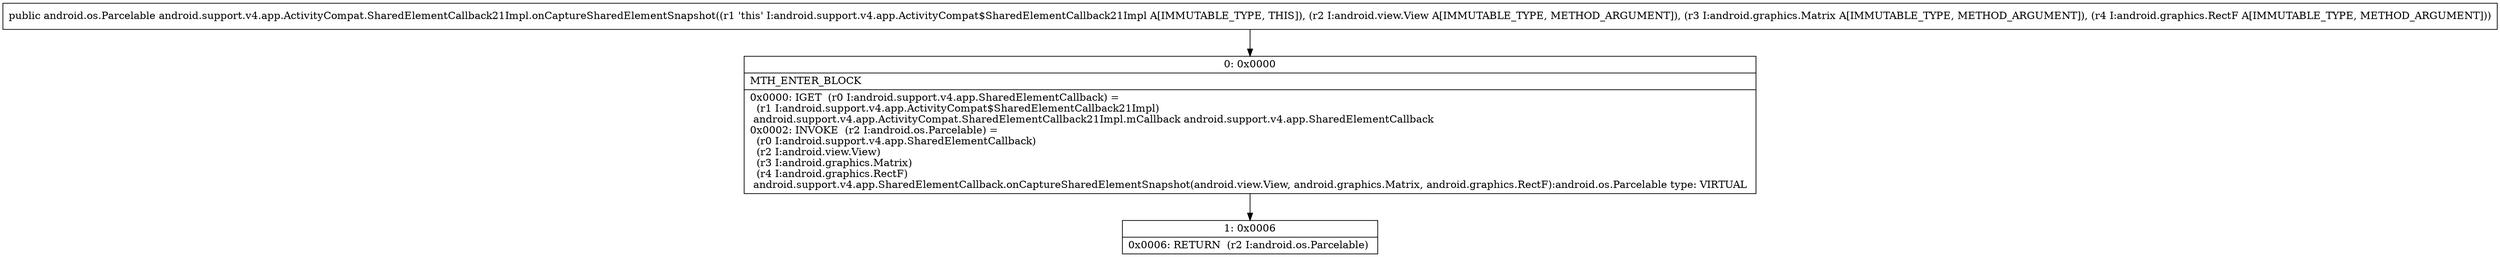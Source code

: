 digraph "CFG forandroid.support.v4.app.ActivityCompat.SharedElementCallback21Impl.onCaptureSharedElementSnapshot(Landroid\/view\/View;Landroid\/graphics\/Matrix;Landroid\/graphics\/RectF;)Landroid\/os\/Parcelable;" {
Node_0 [shape=record,label="{0\:\ 0x0000|MTH_ENTER_BLOCK\l|0x0000: IGET  (r0 I:android.support.v4.app.SharedElementCallback) = \l  (r1 I:android.support.v4.app.ActivityCompat$SharedElementCallback21Impl)\l android.support.v4.app.ActivityCompat.SharedElementCallback21Impl.mCallback android.support.v4.app.SharedElementCallback \l0x0002: INVOKE  (r2 I:android.os.Parcelable) = \l  (r0 I:android.support.v4.app.SharedElementCallback)\l  (r2 I:android.view.View)\l  (r3 I:android.graphics.Matrix)\l  (r4 I:android.graphics.RectF)\l android.support.v4.app.SharedElementCallback.onCaptureSharedElementSnapshot(android.view.View, android.graphics.Matrix, android.graphics.RectF):android.os.Parcelable type: VIRTUAL \l}"];
Node_1 [shape=record,label="{1\:\ 0x0006|0x0006: RETURN  (r2 I:android.os.Parcelable) \l}"];
MethodNode[shape=record,label="{public android.os.Parcelable android.support.v4.app.ActivityCompat.SharedElementCallback21Impl.onCaptureSharedElementSnapshot((r1 'this' I:android.support.v4.app.ActivityCompat$SharedElementCallback21Impl A[IMMUTABLE_TYPE, THIS]), (r2 I:android.view.View A[IMMUTABLE_TYPE, METHOD_ARGUMENT]), (r3 I:android.graphics.Matrix A[IMMUTABLE_TYPE, METHOD_ARGUMENT]), (r4 I:android.graphics.RectF A[IMMUTABLE_TYPE, METHOD_ARGUMENT])) }"];
MethodNode -> Node_0;
Node_0 -> Node_1;
}


